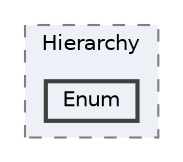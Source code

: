 digraph "C:/Users/むずでょ/Documents/Unity Projects/RMU-1-00-00-Research/Assets/RPGMaker/Codebase/Editor/Hierarchy/Enum"
{
 // LATEX_PDF_SIZE
  bgcolor="transparent";
  edge [fontname=Helvetica,fontsize=10,labelfontname=Helvetica,labelfontsize=10];
  node [fontname=Helvetica,fontsize=10,shape=box,height=0.2,width=0.4];
  compound=true
  subgraph clusterdir_81818bd314c7e2bb19fa355dabceff85 {
    graph [ bgcolor="#edf0f7", pencolor="grey50", label="Hierarchy", fontname=Helvetica,fontsize=10 style="filled,dashed", URL="dir_81818bd314c7e2bb19fa355dabceff85.html",tooltip=""]
  dir_3719e57224d66285aae06813f5267aae [label="Enum", fillcolor="#edf0f7", color="grey25", style="filled,bold", URL="dir_3719e57224d66285aae06813f5267aae.html",tooltip=""];
  }
}
